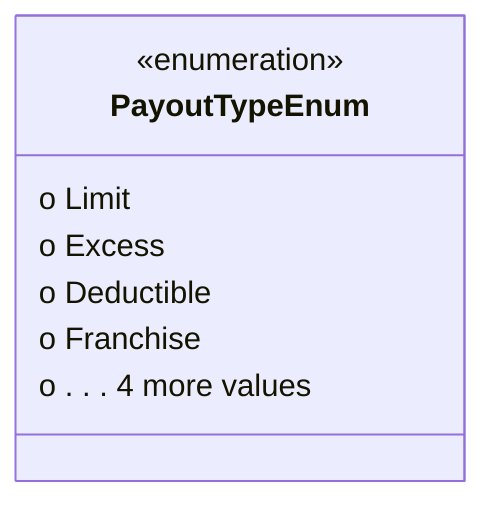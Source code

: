 classDiagram
  class PayoutTypeEnum {
<<enumeration>>
  o Limit
  o Excess
  o Deductible
  o Franchise
  o . . . 4 more values
 }